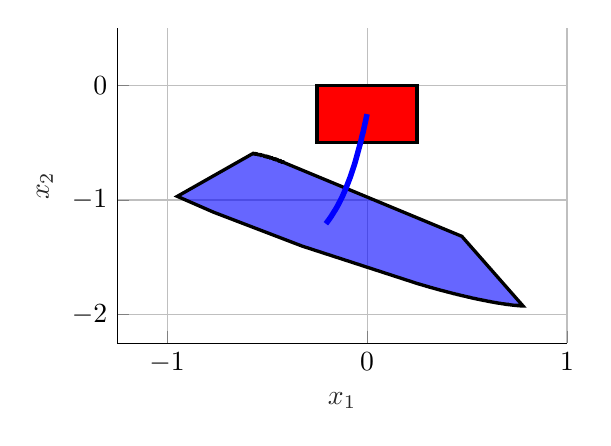 % This file was created by matlab2tikz.
%
%The latest updates can be retrieved from
%  http://www.mathworks.com/matlabcentral/fileexchange/22022-matlab2tikz-matlab2tikz
%where you can also make suggestions and rate matlab2tikz.
%
\begin{tikzpicture}

\begin{axis}[%
width=5.714cm,
height=4cm,
at={(0cm,0cm)},
scale only axis,
xmin=-1.25,
xmax=1,
xtick={-1,  0,  1},
xlabel style={font=\color{white!15!black}},
xlabel={$x_1$},
ymin=-2.25,
ymax=0.5,
ytick={-2, -1,  0,  1},
ylabel style={font=\color{white!15!black}},
ylabel={$x_2$},
axis background/.style={fill=white},
axis x line*=bottom,
axis y line*=left,
xmajorgrids,
ymajorgrids
]

\addplot[area legend, line width=1.2pt, draw=black, fill=red, forget plot]
table[row sep=crcr] {%
x	y\\
-0.25	-0.5\\
-0.15	-0.5\\
-0.05	-0.5\\
0.05	-0.5\\
0.15	-0.5\\
0.25	-0.5\\
0.25	-0.4\\
0.25	-0.3\\
0.25	-0.2\\
0.25	-0.1\\
0.25	0\\
0.15	0\\
0.05	0\\
-0.05	0\\
-0.15	0\\
-0.25	0\\
-0.25	-0.1\\
-0.25	-0.2\\
-0.25	-0.3\\
-0.25	-0.4\\
-0.25	-0.5\\
}--cycle;

\addplot[area legend, line width=1.2pt, draw=black, fill=blue, fill opacity=0.6, forget plot]
table[row sep=crcr] {%
x	y\\
-0.949	-0.968\\
-0.768	-1.106\\
-0.325	-1.402\\
0.253	-1.73\\
0.255	-1.731\\
0.257	-1.732\\
0.258	-1.733\\
0.26	-1.734\\
0.262	-1.734\\
0.263	-1.735\\
0.265	-1.736\\
0.267	-1.737\\
0.268	-1.738\\
0.27	-1.739\\
0.271	-1.739\\
0.273	-1.74\\
0.275	-1.741\\
0.276	-1.742\\
0.278	-1.743\\
0.28	-1.744\\
0.281	-1.745\\
0.283	-1.745\\
0.285	-1.746\\
0.286	-1.747\\
0.288	-1.748\\
0.289	-1.749\\
0.291	-1.749\\
0.293	-1.75\\
0.294	-1.751\\
0.296	-1.752\\
0.297	-1.753\\
0.299	-1.754\\
0.301	-1.754\\
0.302	-1.755\\
0.304	-1.756\\
0.306	-1.757\\
0.307	-1.758\\
0.309	-1.758\\
0.31	-1.759\\
0.312	-1.76\\
0.314	-1.761\\
0.315	-1.762\\
0.317	-1.762\\
0.318	-1.763\\
0.32	-1.764\\
0.322	-1.765\\
0.323	-1.766\\
0.325	-1.766\\
0.326	-1.767\\
0.328	-1.768\\
0.33	-1.769\\
0.331	-1.769\\
0.333	-1.77\\
0.334	-1.771\\
0.336	-1.772\\
0.337	-1.773\\
0.339	-1.773\\
0.341	-1.774\\
0.342	-1.775\\
0.344	-1.776\\
0.345	-1.776\\
0.347	-1.777\\
0.348	-1.778\\
0.35	-1.779\\
0.352	-1.779\\
0.353	-1.78\\
0.355	-1.781\\
0.356	-1.782\\
0.358	-1.782\\
0.359	-1.783\\
0.361	-1.784\\
0.363	-1.785\\
0.364	-1.785\\
0.366	-1.786\\
0.367	-1.787\\
0.369	-1.787\\
0.37	-1.788\\
0.372	-1.789\\
0.373	-1.79\\
0.375	-1.79\\
0.376	-1.791\\
0.378	-1.792\\
0.379	-1.792\\
0.381	-1.793\\
0.383	-1.794\\
0.384	-1.795\\
0.386	-1.795\\
0.387	-1.796\\
0.389	-1.797\\
0.39	-1.797\\
0.392	-1.798\\
0.393	-1.799\\
0.395	-1.799\\
0.396	-1.8\\
0.398	-1.801\\
0.399	-1.802\\
0.401	-1.802\\
0.402	-1.803\\
0.404	-1.804\\
0.405	-1.804\\
0.407	-1.805\\
0.408	-1.806\\
0.41	-1.806\\
0.411	-1.807\\
0.413	-1.808\\
0.414	-1.808\\
0.416	-1.809\\
0.417	-1.81\\
0.419	-1.81\\
0.42	-1.811\\
0.422	-1.812\\
0.423	-1.812\\
0.425	-1.813\\
0.426	-1.814\\
0.427	-1.814\\
0.429	-1.815\\
0.43	-1.816\\
0.432	-1.816\\
0.433	-1.817\\
0.435	-1.817\\
0.436	-1.818\\
0.438	-1.819\\
0.439	-1.819\\
0.441	-1.82\\
0.442	-1.821\\
0.443	-1.821\\
0.445	-1.822\\
0.446	-1.822\\
0.448	-1.823\\
0.449	-1.824\\
0.451	-1.824\\
0.452	-1.825\\
0.454	-1.826\\
0.455	-1.826\\
0.456	-1.827\\
0.458	-1.827\\
0.459	-1.828\\
0.461	-1.829\\
0.462	-1.829\\
0.463	-1.83\\
0.465	-1.83\\
0.466	-1.831\\
0.468	-1.832\\
0.469	-1.832\\
0.47	-1.833\\
0.472	-1.833\\
0.473	-1.834\\
0.475	-1.834\\
0.476	-1.835\\
0.477	-1.836\\
0.479	-1.836\\
0.48	-1.837\\
0.482	-1.837\\
0.483	-1.838\\
0.484	-1.838\\
0.486	-1.839\\
0.487	-1.84\\
0.488	-1.84\\
0.49	-1.841\\
0.491	-1.841\\
0.493	-1.842\\
0.494	-1.842\\
0.495	-1.843\\
0.497	-1.843\\
0.498	-1.844\\
0.499	-1.845\\
0.501	-1.845\\
0.502	-1.846\\
0.503	-1.846\\
0.505	-1.847\\
0.506	-1.847\\
0.507	-1.848\\
0.509	-1.848\\
0.51	-1.849\\
0.511	-1.849\\
0.513	-1.85\\
0.514	-1.85\\
0.515	-1.851\\
0.517	-1.851\\
0.518	-1.852\\
0.519	-1.853\\
0.521	-1.853\\
0.522	-1.854\\
0.523	-1.854\\
0.524	-1.855\\
0.526	-1.855\\
0.527	-1.856\\
0.528	-1.856\\
0.53	-1.857\\
0.531	-1.857\\
0.532	-1.858\\
0.534	-1.858\\
0.535	-1.859\\
0.536	-1.859\\
0.537	-1.859\\
0.539	-1.86\\
0.54	-1.86\\
0.541	-1.861\\
0.542	-1.861\\
0.544	-1.862\\
0.545	-1.862\\
0.546	-1.863\\
0.547	-1.863\\
0.549	-1.864\\
0.55	-1.864\\
0.551	-1.865\\
0.552	-1.865\\
0.554	-1.866\\
0.555	-1.866\\
0.556	-1.867\\
0.557	-1.867\\
0.559	-1.867\\
0.56	-1.868\\
0.561	-1.868\\
0.562	-1.869\\
0.564	-1.869\\
0.565	-1.87\\
0.566	-1.87\\
0.567	-1.871\\
0.568	-1.871\\
0.57	-1.871\\
0.571	-1.872\\
0.572	-1.872\\
0.573	-1.873\\
0.574	-1.873\\
0.576	-1.874\\
0.577	-1.874\\
0.578	-1.874\\
0.579	-1.875\\
0.58	-1.875\\
0.581	-1.876\\
0.583	-1.876\\
0.584	-1.876\\
0.585	-1.877\\
0.586	-1.877\\
0.587	-1.878\\
0.589	-1.878\\
0.59	-1.878\\
0.591	-1.879\\
0.592	-1.879\\
0.593	-1.88\\
0.594	-1.88\\
0.595	-1.88\\
0.597	-1.881\\
0.598	-1.881\\
0.599	-1.882\\
0.6	-1.882\\
0.601	-1.882\\
0.602	-1.883\\
0.603	-1.883\\
0.605	-1.884\\
0.606	-1.884\\
0.607	-1.884\\
0.608	-1.885\\
0.609	-1.885\\
0.61	-1.885\\
0.611	-1.886\\
0.612	-1.886\\
0.613	-1.886\\
0.615	-1.887\\
0.616	-1.887\\
0.617	-1.888\\
0.618	-1.888\\
0.619	-1.888\\
0.62	-1.889\\
0.621	-1.889\\
0.622	-1.889\\
0.623	-1.89\\
0.624	-1.89\\
0.625	-1.89\\
0.626	-1.891\\
0.627	-1.891\\
0.629	-1.891\\
0.63	-1.892\\
0.631	-1.892\\
0.632	-1.892\\
0.633	-1.893\\
0.634	-1.893\\
0.635	-1.893\\
0.636	-1.894\\
0.637	-1.894\\
0.638	-1.894\\
0.639	-1.895\\
0.64	-1.895\\
0.641	-1.895\\
0.642	-1.896\\
0.643	-1.896\\
0.644	-1.896\\
0.645	-1.896\\
0.646	-1.897\\
0.647	-1.897\\
0.648	-1.897\\
0.649	-1.898\\
0.65	-1.898\\
0.651	-1.898\\
0.652	-1.899\\
0.653	-1.899\\
0.654	-1.899\\
0.655	-1.899\\
0.656	-1.9\\
0.657	-1.9\\
0.658	-1.9\\
0.659	-1.901\\
0.66	-1.901\\
0.661	-1.901\\
0.662	-1.901\\
0.663	-1.902\\
0.664	-1.902\\
0.665	-1.902\\
0.666	-1.902\\
0.667	-1.903\\
0.668	-1.903\\
0.669	-1.903\\
0.67	-1.903\\
0.671	-1.904\\
0.672	-1.904\\
0.673	-1.904\\
0.674	-1.905\\
0.675	-1.905\\
0.675	-1.905\\
0.676	-1.905\\
0.677	-1.906\\
0.678	-1.906\\
0.679	-1.906\\
0.68	-1.906\\
0.681	-1.906\\
0.682	-1.907\\
0.683	-1.907\\
0.684	-1.907\\
0.685	-1.907\\
0.686	-1.908\\
0.687	-1.908\\
0.687	-1.908\\
0.688	-1.908\\
0.689	-1.909\\
0.69	-1.909\\
0.691	-1.909\\
0.692	-1.909\\
0.693	-1.909\\
0.694	-1.91\\
0.695	-1.91\\
0.695	-1.91\\
0.696	-1.91\\
0.697	-1.911\\
0.698	-1.911\\
0.699	-1.911\\
0.7	-1.911\\
0.701	-1.911\\
0.701	-1.912\\
0.702	-1.912\\
0.703	-1.912\\
0.704	-1.912\\
0.705	-1.912\\
0.706	-1.913\\
0.707	-1.913\\
0.707	-1.913\\
0.708	-1.913\\
0.709	-1.913\\
0.71	-1.914\\
0.711	-1.914\\
0.712	-1.914\\
0.712	-1.914\\
0.713	-1.914\\
0.714	-1.914\\
0.715	-1.915\\
0.716	-1.915\\
0.716	-1.915\\
0.717	-1.915\\
0.718	-1.915\\
0.719	-1.915\\
0.72	-1.916\\
0.721	-1.916\\
0.721	-1.916\\
0.722	-1.916\\
0.723	-1.916\\
0.724	-1.916\\
0.724	-1.917\\
0.725	-1.917\\
0.726	-1.917\\
0.727	-1.917\\
0.728	-1.917\\
0.728	-1.917\\
0.729	-1.918\\
0.73	-1.918\\
0.731	-1.918\\
0.731	-1.918\\
0.732	-1.918\\
0.733	-1.918\\
0.734	-1.918\\
0.734	-1.919\\
0.735	-1.919\\
0.736	-1.919\\
0.737	-1.919\\
0.737	-1.919\\
0.738	-1.919\\
0.739	-1.919\\
0.74	-1.92\\
0.74	-1.92\\
0.741	-1.92\\
0.742	-1.92\\
0.743	-1.92\\
0.743	-1.92\\
0.744	-1.92\\
0.745	-1.92\\
0.745	-1.921\\
0.746	-1.921\\
0.747	-1.921\\
0.748	-1.921\\
0.748	-1.921\\
0.749	-1.921\\
0.75	-1.921\\
0.75	-1.921\\
0.751	-1.921\\
0.752	-1.922\\
0.753	-1.922\\
0.753	-1.922\\
0.754	-1.922\\
0.755	-1.922\\
0.755	-1.922\\
0.756	-1.922\\
0.757	-1.922\\
0.757	-1.922\\
0.758	-1.922\\
0.759	-1.923\\
0.759	-1.923\\
0.76	-1.923\\
0.761	-1.923\\
0.761	-1.923\\
0.762	-1.923\\
0.763	-1.923\\
0.763	-1.923\\
0.764	-1.923\\
0.765	-1.923\\
0.765	-1.923\\
0.766	-1.923\\
0.767	-1.924\\
0.767	-1.924\\
0.768	-1.924\\
0.768	-1.924\\
0.769	-1.924\\
0.77	-1.924\\
0.77	-1.924\\
0.771	-1.924\\
0.772	-1.924\\
0.772	-1.924\\
0.773	-1.924\\
0.774	-1.924\\
0.774	-1.924\\
0.775	-1.924\\
0.775	-1.924\\
0.776	-1.925\\
0.777	-1.925\\
0.777	-1.925\\
0.778	-1.925\\
0.778	-1.925\\
0.779	-1.925\\
0.78	-1.925\\
0.474	-1.317\\
-0.417	-0.672\\
-0.418	-0.672\\
-0.419	-0.671\\
-0.419	-0.671\\
-0.42	-0.67\\
-0.421	-0.67\\
-0.421	-0.669\\
-0.422	-0.669\\
-0.422	-0.669\\
-0.423	-0.668\\
-0.424	-0.668\\
-0.424	-0.667\\
-0.425	-0.667\\
-0.425	-0.666\\
-0.426	-0.666\\
-0.427	-0.665\\
-0.427	-0.665\\
-0.428	-0.665\\
-0.429	-0.664\\
-0.429	-0.664\\
-0.43	-0.663\\
-0.43	-0.663\\
-0.431	-0.662\\
-0.432	-0.662\\
-0.432	-0.662\\
-0.433	-0.661\\
-0.434	-0.661\\
-0.434	-0.66\\
-0.435	-0.66\\
-0.435	-0.659\\
-0.436	-0.659\\
-0.437	-0.659\\
-0.437	-0.658\\
-0.438	-0.658\\
-0.439	-0.657\\
-0.439	-0.657\\
-0.44	-0.657\\
-0.44	-0.656\\
-0.441	-0.656\\
-0.442	-0.655\\
-0.442	-0.655\\
-0.443	-0.654\\
-0.444	-0.654\\
-0.444	-0.654\\
-0.445	-0.653\\
-0.445	-0.653\\
-0.446	-0.652\\
-0.447	-0.652\\
-0.447	-0.652\\
-0.448	-0.651\\
-0.449	-0.651\\
-0.449	-0.65\\
-0.45	-0.65\\
-0.45	-0.65\\
-0.451	-0.649\\
-0.452	-0.649\\
-0.452	-0.648\\
-0.453	-0.648\\
-0.453	-0.648\\
-0.454	-0.647\\
-0.455	-0.647\\
-0.455	-0.647\\
-0.456	-0.646\\
-0.457	-0.646\\
-0.457	-0.645\\
-0.458	-0.645\\
-0.458	-0.645\\
-0.459	-0.644\\
-0.46	-0.644\\
-0.46	-0.643\\
-0.461	-0.643\\
-0.462	-0.643\\
-0.462	-0.642\\
-0.463	-0.642\\
-0.463	-0.642\\
-0.464	-0.641\\
-0.465	-0.641\\
-0.465	-0.64\\
-0.466	-0.64\\
-0.466	-0.64\\
-0.467	-0.639\\
-0.468	-0.639\\
-0.468	-0.639\\
-0.469	-0.638\\
-0.47	-0.638\\
-0.47	-0.638\\
-0.471	-0.637\\
-0.471	-0.637\\
-0.472	-0.636\\
-0.473	-0.636\\
-0.473	-0.636\\
-0.474	-0.635\\
-0.474	-0.635\\
-0.475	-0.635\\
-0.476	-0.634\\
-0.476	-0.634\\
-0.477	-0.634\\
-0.478	-0.633\\
-0.478	-0.633\\
-0.479	-0.633\\
-0.479	-0.632\\
-0.48	-0.632\\
-0.481	-0.632\\
-0.481	-0.631\\
-0.482	-0.631\\
-0.482	-0.631\\
-0.483	-0.63\\
-0.484	-0.63\\
-0.484	-0.63\\
-0.485	-0.629\\
-0.486	-0.629\\
-0.486	-0.629\\
-0.487	-0.628\\
-0.487	-0.628\\
-0.488	-0.628\\
-0.489	-0.627\\
-0.489	-0.627\\
-0.49	-0.627\\
-0.49	-0.626\\
-0.491	-0.626\\
-0.492	-0.626\\
-0.492	-0.625\\
-0.493	-0.625\\
-0.493	-0.625\\
-0.494	-0.624\\
-0.495	-0.624\\
-0.495	-0.624\\
-0.496	-0.623\\
-0.497	-0.623\\
-0.497	-0.623\\
-0.498	-0.623\\
-0.498	-0.622\\
-0.499	-0.622\\
-0.5	-0.622\\
-0.5	-0.621\\
-0.501	-0.621\\
-0.501	-0.621\\
-0.502	-0.62\\
-0.503	-0.62\\
-0.503	-0.62\\
-0.504	-0.619\\
-0.504	-0.619\\
-0.505	-0.619\\
-0.506	-0.619\\
-0.506	-0.618\\
-0.507	-0.618\\
-0.507	-0.618\\
-0.508	-0.617\\
-0.509	-0.617\\
-0.509	-0.617\\
-0.51	-0.617\\
-0.51	-0.616\\
-0.511	-0.616\\
-0.512	-0.616\\
-0.512	-0.615\\
-0.513	-0.615\\
-0.514	-0.615\\
-0.514	-0.615\\
-0.515	-0.614\\
-0.515	-0.614\\
-0.516	-0.614\\
-0.517	-0.613\\
-0.517	-0.613\\
-0.518	-0.613\\
-0.518	-0.613\\
-0.519	-0.612\\
-0.52	-0.612\\
-0.52	-0.612\\
-0.521	-0.612\\
-0.521	-0.611\\
-0.522	-0.611\\
-0.523	-0.611\\
-0.523	-0.611\\
-0.524	-0.61\\
-0.524	-0.61\\
-0.525	-0.61\\
-0.526	-0.61\\
-0.526	-0.609\\
-0.527	-0.609\\
-0.527	-0.609\\
-0.528	-0.608\\
-0.528	-0.608\\
-0.529	-0.608\\
-0.53	-0.608\\
-0.53	-0.608\\
-0.531	-0.607\\
-0.531	-0.607\\
-0.532	-0.607\\
-0.533	-0.607\\
-0.533	-0.606\\
-0.534	-0.606\\
-0.534	-0.606\\
-0.535	-0.606\\
-0.536	-0.605\\
-0.536	-0.605\\
-0.537	-0.605\\
-0.537	-0.605\\
-0.538	-0.604\\
-0.539	-0.604\\
-0.539	-0.604\\
-0.54	-0.604\\
-0.54	-0.603\\
-0.541	-0.603\\
-0.542	-0.603\\
-0.542	-0.603\\
-0.543	-0.603\\
-0.543	-0.602\\
-0.544	-0.602\\
-0.545	-0.602\\
-0.545	-0.602\\
-0.546	-0.601\\
-0.546	-0.601\\
-0.547	-0.601\\
-0.547	-0.601\\
-0.548	-0.601\\
-0.549	-0.6\\
-0.549	-0.6\\
-0.55	-0.6\\
-0.55	-0.6\\
-0.551	-0.6\\
-0.552	-0.599\\
-0.552	-0.599\\
-0.553	-0.599\\
-0.553	-0.599\\
-0.554	-0.599\\
-0.554	-0.598\\
-0.555	-0.598\\
-0.556	-0.598\\
-0.556	-0.598\\
-0.557	-0.598\\
-0.557	-0.597\\
-0.558	-0.597\\
-0.559	-0.597\\
-0.559	-0.597\\
-0.56	-0.597\\
-0.56	-0.596\\
-0.561	-0.596\\
-0.561	-0.596\\
-0.562	-0.596\\
-0.563	-0.596\\
-0.563	-0.595\\
-0.564	-0.595\\
-0.564	-0.595\\
-0.565	-0.595\\
-0.566	-0.595\\
-0.566	-0.595\\
-0.567	-0.594\\
-0.567	-0.594\\
-0.568	-0.594\\
-0.568	-0.594\\
-0.569	-0.594\\
-0.57	-0.593\\
-0.949	-0.968\\
}--cycle;
\addplot [color=blue, line width=2.0pt, forget plot]
  table[row sep=crcr]{%
0	-0.25\\
-0.005	-0.29\\
-0.01	-0.33\\
-0.015	-0.369\\
-0.02	-0.409\\
-0.026	-0.448\\
-0.031	-0.487\\
-0.037	-0.526\\
-0.043	-0.564\\
-0.049	-0.603\\
-0.055	-0.641\\
-0.061	-0.678\\
-0.068	-0.716\\
-0.075	-0.753\\
-0.082	-0.79\\
-0.09	-0.827\\
-0.098	-0.863\\
-0.106	-0.899\\
-0.115	-0.935\\
-0.124	-0.971\\
-0.134	-1.006\\
-0.144	-1.04\\
-0.155	-1.075\\
-0.167	-1.108\\
-0.179	-1.142\\
-0.192	-1.175\\
-0.206	-1.207\\
};
\end{axis}
\end{tikzpicture}%